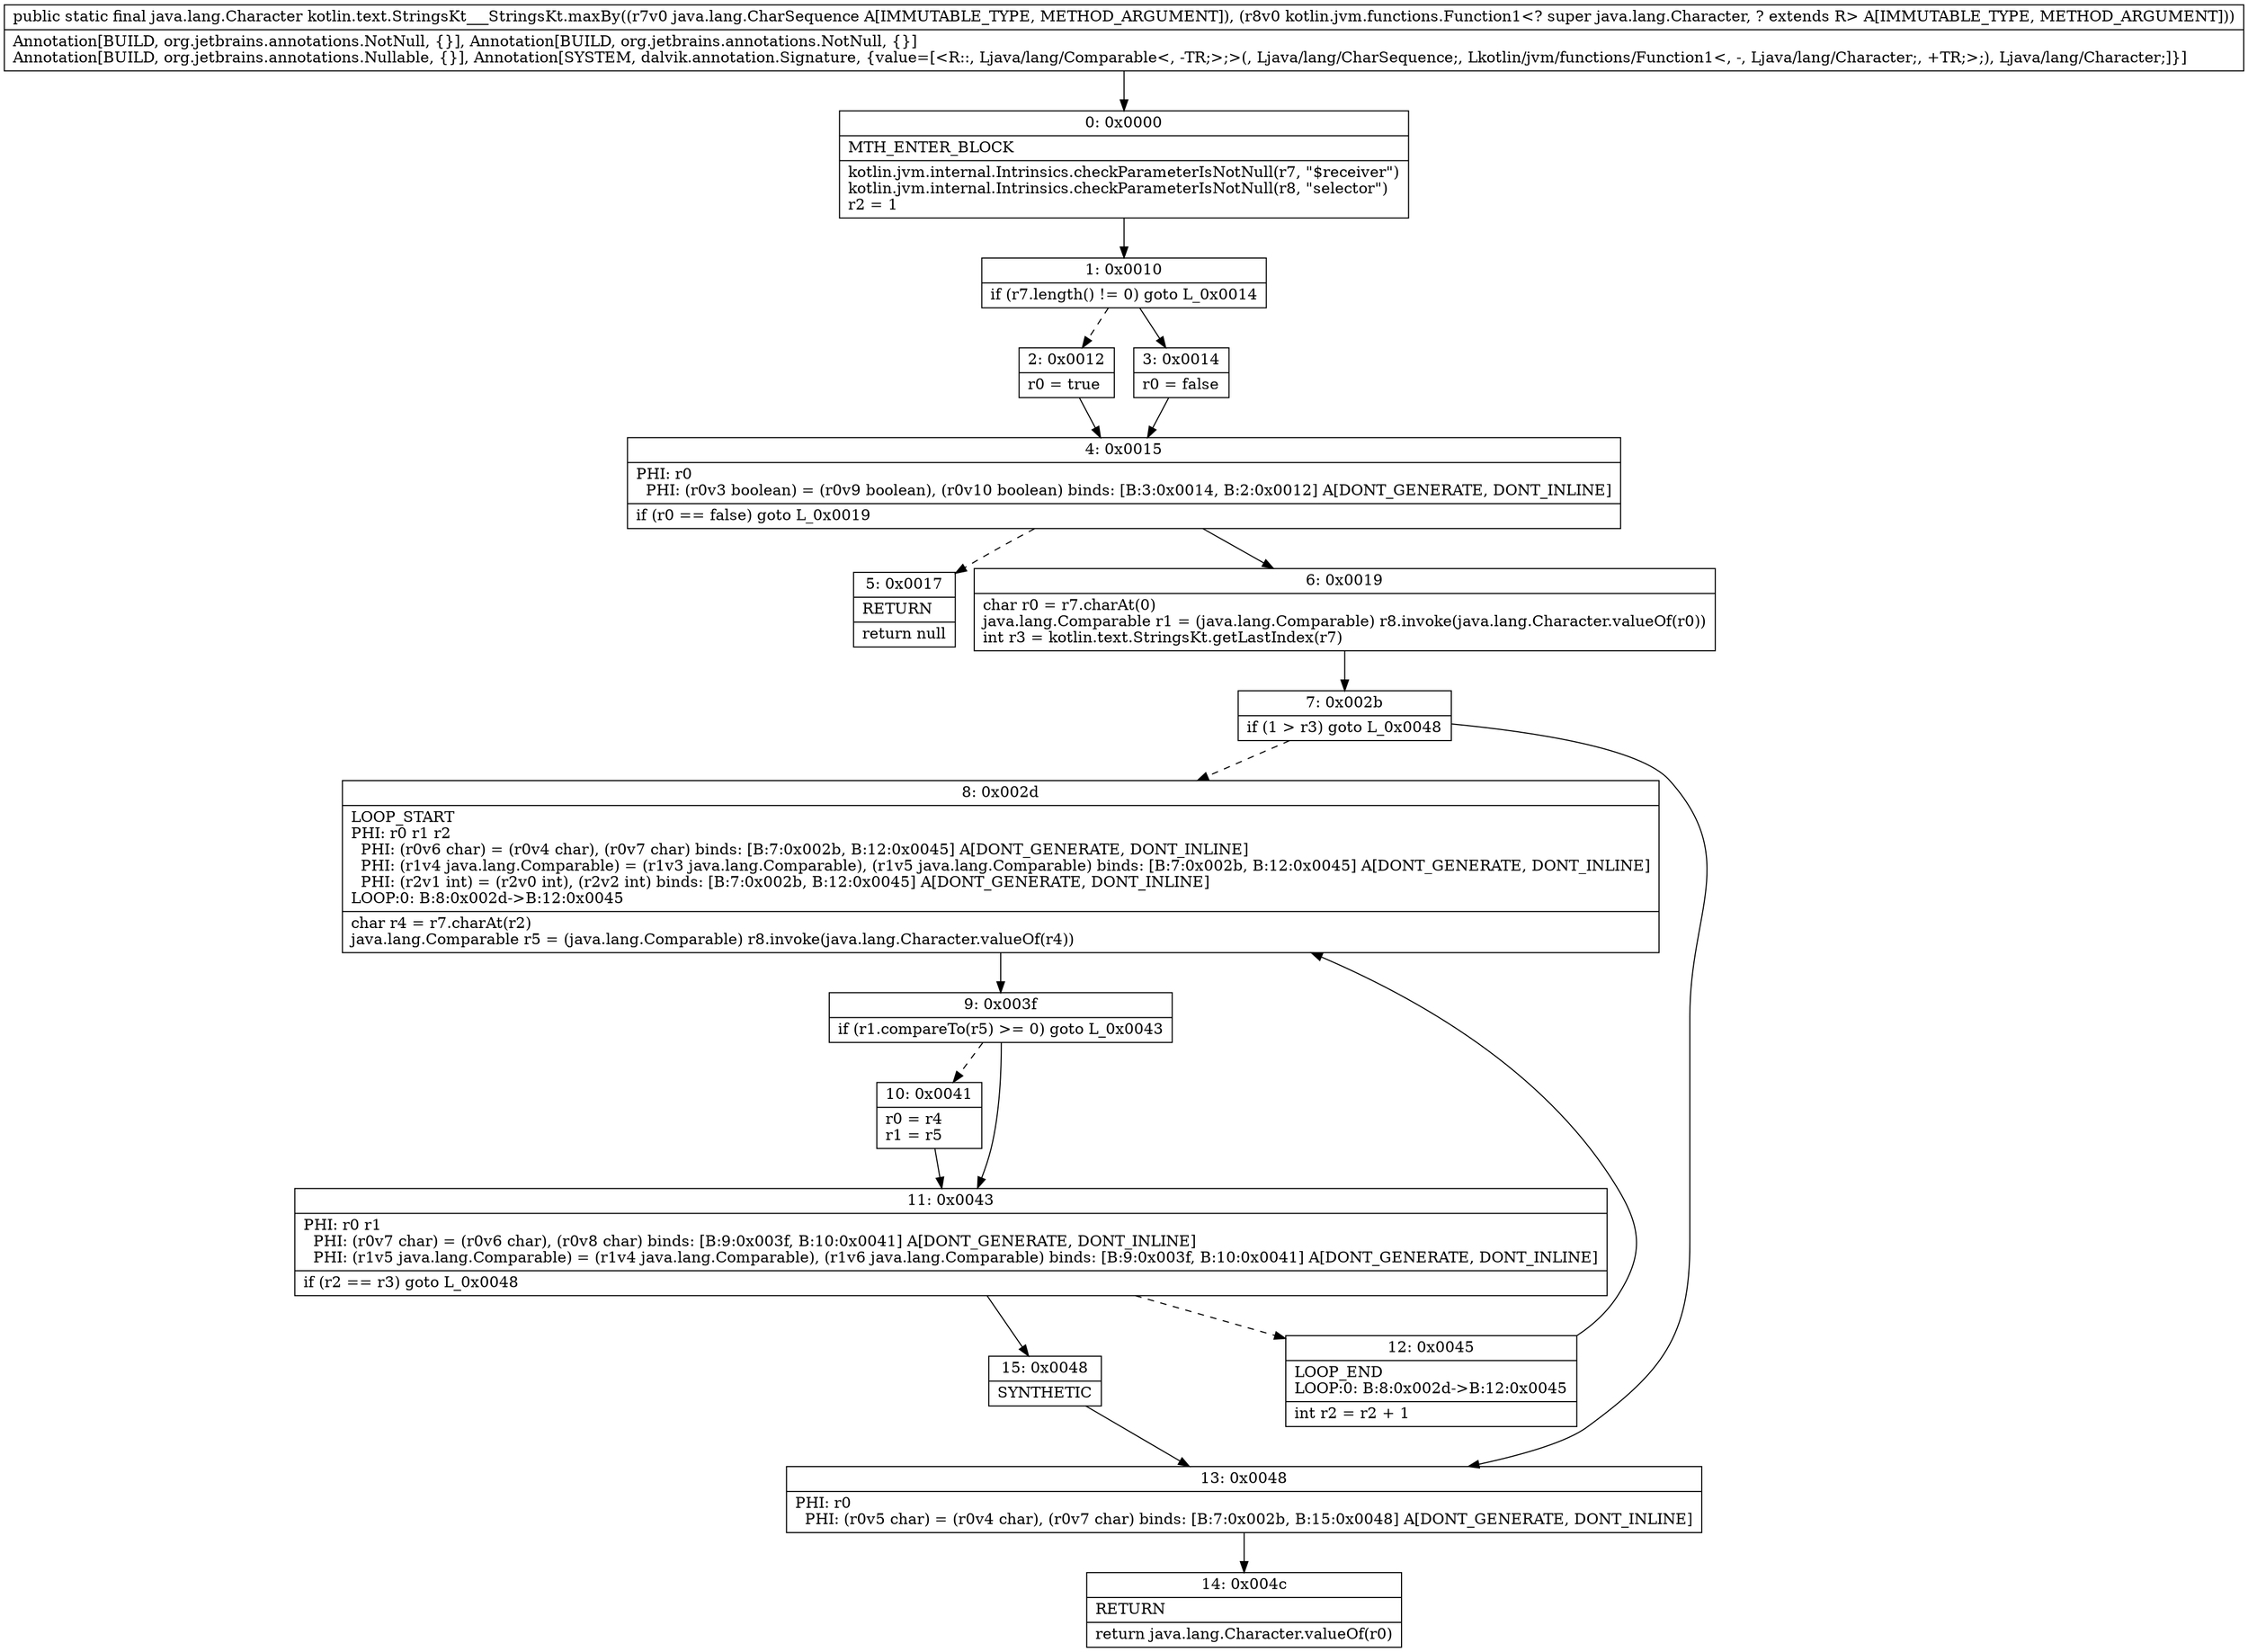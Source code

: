 digraph "CFG forkotlin.text.StringsKt___StringsKt.maxBy(Ljava\/lang\/CharSequence;Lkotlin\/jvm\/functions\/Function1;)Ljava\/lang\/Character;" {
Node_0 [shape=record,label="{0\:\ 0x0000|MTH_ENTER_BLOCK\l|kotlin.jvm.internal.Intrinsics.checkParameterIsNotNull(r7, \"$receiver\")\lkotlin.jvm.internal.Intrinsics.checkParameterIsNotNull(r8, \"selector\")\lr2 = 1\l}"];
Node_1 [shape=record,label="{1\:\ 0x0010|if (r7.length() != 0) goto L_0x0014\l}"];
Node_2 [shape=record,label="{2\:\ 0x0012|r0 = true\l}"];
Node_3 [shape=record,label="{3\:\ 0x0014|r0 = false\l}"];
Node_4 [shape=record,label="{4\:\ 0x0015|PHI: r0 \l  PHI: (r0v3 boolean) = (r0v9 boolean), (r0v10 boolean) binds: [B:3:0x0014, B:2:0x0012] A[DONT_GENERATE, DONT_INLINE]\l|if (r0 == false) goto L_0x0019\l}"];
Node_5 [shape=record,label="{5\:\ 0x0017|RETURN\l|return null\l}"];
Node_6 [shape=record,label="{6\:\ 0x0019|char r0 = r7.charAt(0)\ljava.lang.Comparable r1 = (java.lang.Comparable) r8.invoke(java.lang.Character.valueOf(r0))\lint r3 = kotlin.text.StringsKt.getLastIndex(r7)\l}"];
Node_7 [shape=record,label="{7\:\ 0x002b|if (1 \> r3) goto L_0x0048\l}"];
Node_8 [shape=record,label="{8\:\ 0x002d|LOOP_START\lPHI: r0 r1 r2 \l  PHI: (r0v6 char) = (r0v4 char), (r0v7 char) binds: [B:7:0x002b, B:12:0x0045] A[DONT_GENERATE, DONT_INLINE]\l  PHI: (r1v4 java.lang.Comparable) = (r1v3 java.lang.Comparable), (r1v5 java.lang.Comparable) binds: [B:7:0x002b, B:12:0x0045] A[DONT_GENERATE, DONT_INLINE]\l  PHI: (r2v1 int) = (r2v0 int), (r2v2 int) binds: [B:7:0x002b, B:12:0x0045] A[DONT_GENERATE, DONT_INLINE]\lLOOP:0: B:8:0x002d\-\>B:12:0x0045\l|char r4 = r7.charAt(r2)\ljava.lang.Comparable r5 = (java.lang.Comparable) r8.invoke(java.lang.Character.valueOf(r4))\l}"];
Node_9 [shape=record,label="{9\:\ 0x003f|if (r1.compareTo(r5) \>= 0) goto L_0x0043\l}"];
Node_10 [shape=record,label="{10\:\ 0x0041|r0 = r4\lr1 = r5\l}"];
Node_11 [shape=record,label="{11\:\ 0x0043|PHI: r0 r1 \l  PHI: (r0v7 char) = (r0v6 char), (r0v8 char) binds: [B:9:0x003f, B:10:0x0041] A[DONT_GENERATE, DONT_INLINE]\l  PHI: (r1v5 java.lang.Comparable) = (r1v4 java.lang.Comparable), (r1v6 java.lang.Comparable) binds: [B:9:0x003f, B:10:0x0041] A[DONT_GENERATE, DONT_INLINE]\l|if (r2 == r3) goto L_0x0048\l}"];
Node_12 [shape=record,label="{12\:\ 0x0045|LOOP_END\lLOOP:0: B:8:0x002d\-\>B:12:0x0045\l|int r2 = r2 + 1\l}"];
Node_13 [shape=record,label="{13\:\ 0x0048|PHI: r0 \l  PHI: (r0v5 char) = (r0v4 char), (r0v7 char) binds: [B:7:0x002b, B:15:0x0048] A[DONT_GENERATE, DONT_INLINE]\l}"];
Node_14 [shape=record,label="{14\:\ 0x004c|RETURN\l|return java.lang.Character.valueOf(r0)\l}"];
Node_15 [shape=record,label="{15\:\ 0x0048|SYNTHETIC\l}"];
MethodNode[shape=record,label="{public static final java.lang.Character kotlin.text.StringsKt___StringsKt.maxBy((r7v0 java.lang.CharSequence A[IMMUTABLE_TYPE, METHOD_ARGUMENT]), (r8v0 kotlin.jvm.functions.Function1\<? super java.lang.Character, ? extends R\> A[IMMUTABLE_TYPE, METHOD_ARGUMENT]))  | Annotation[BUILD, org.jetbrains.annotations.NotNull, \{\}], Annotation[BUILD, org.jetbrains.annotations.NotNull, \{\}]\lAnnotation[BUILD, org.jetbrains.annotations.Nullable, \{\}], Annotation[SYSTEM, dalvik.annotation.Signature, \{value=[\<R::, Ljava\/lang\/Comparable\<, \-TR;\>;\>(, Ljava\/lang\/CharSequence;, Lkotlin\/jvm\/functions\/Function1\<, \-, Ljava\/lang\/Character;, +TR;\>;), Ljava\/lang\/Character;]\}]\l}"];
MethodNode -> Node_0;
Node_0 -> Node_1;
Node_1 -> Node_2[style=dashed];
Node_1 -> Node_3;
Node_2 -> Node_4;
Node_3 -> Node_4;
Node_4 -> Node_5[style=dashed];
Node_4 -> Node_6;
Node_6 -> Node_7;
Node_7 -> Node_8[style=dashed];
Node_7 -> Node_13;
Node_8 -> Node_9;
Node_9 -> Node_10[style=dashed];
Node_9 -> Node_11;
Node_10 -> Node_11;
Node_11 -> Node_12[style=dashed];
Node_11 -> Node_15;
Node_12 -> Node_8;
Node_13 -> Node_14;
Node_15 -> Node_13;
}

